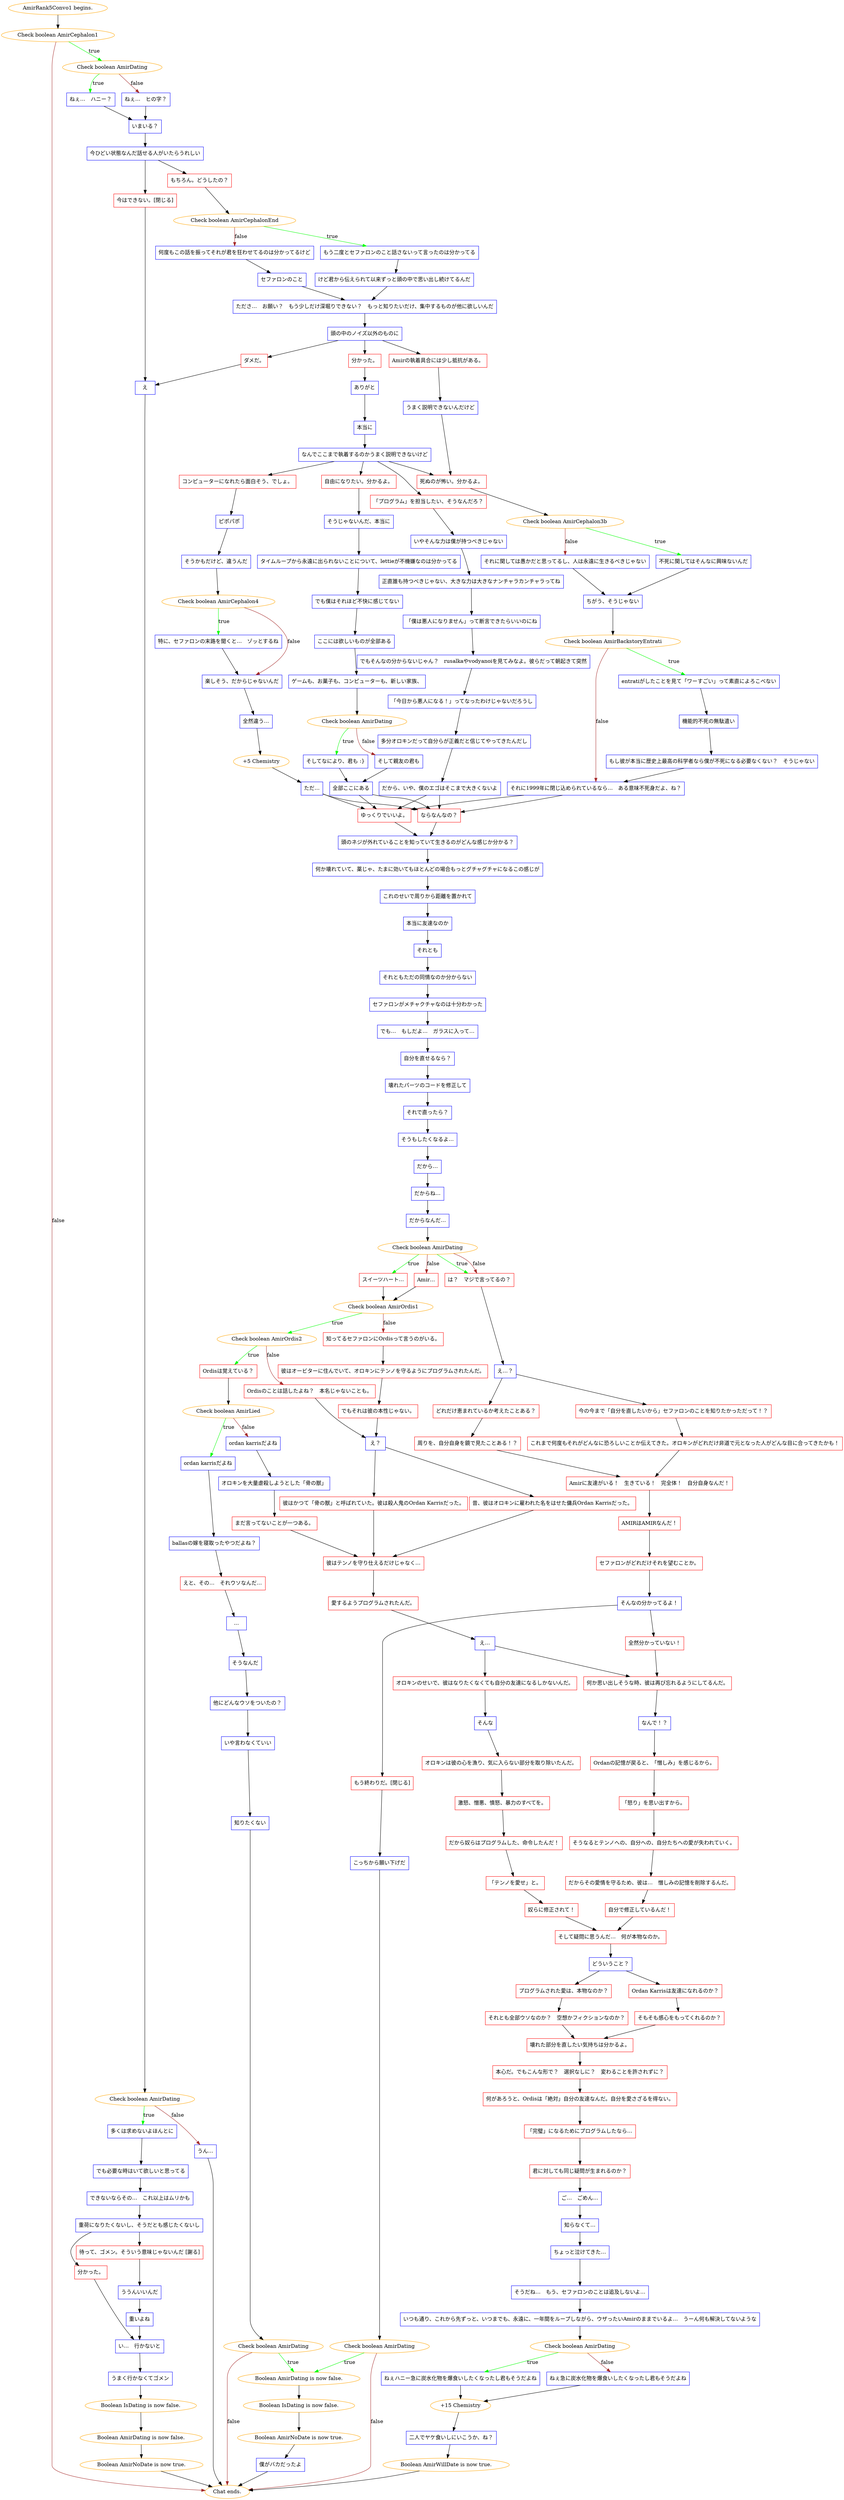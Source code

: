 digraph {
	"AmirRank5Convo1 begins." [color=orange];
		"AmirRank5Convo1 begins." -> j548119213;
	j548119213 [label="Check boolean AmirCephalon1",color=orange];
		j548119213 -> j222941914 [label=true,color=green];
		j548119213 -> "Chat ends." [label=false,color=brown];
	j222941914 [label="Check boolean AmirDating",color=orange];
		j222941914 -> j2972636614 [label=true,color=green];
		j222941914 -> j1935071659 [label=false,color=brown];
	"Chat ends." [color=orange];
	j2972636614 [label="ねぇ…　ハニー？",shape=box,color=blue];
		j2972636614 -> j801891884;
	j1935071659 [label="ねぇ…　ヒの字？",shape=box,color=blue];
		j1935071659 -> j801891884;
	j801891884 [label="いまいる？",shape=box,color=blue];
		j801891884 -> j2222563535;
	j2222563535 [label="今ひどい状態なんだ話せる人がいたらうれしい",shape=box,color=blue];
		j2222563535 -> j1733320654;
		j2222563535 -> j1408622647;
	j1733320654 [label="今はできない。[閉じる]",shape=box,color=red];
		j1733320654 -> j638695577;
	j1408622647 [label="もちろん。どうしたの？",shape=box,color=red];
		j1408622647 -> j20396458;
	j638695577 [label="え",shape=box,color=blue];
		j638695577 -> j674761093;
	j20396458 [label="Check boolean AmirCephalonEnd",color=orange];
		j20396458 -> j2767551644 [label=true,color=green];
		j20396458 -> j2405580824 [label=false,color=brown];
	j674761093 [label="Check boolean AmirDating",color=orange];
		j674761093 -> j837349338 [label=true,color=green];
		j674761093 -> j3979853055 [label=false,color=brown];
	j2767551644 [label="もう二度とセファロンのこと話さないって言ったのは分かってる",shape=box,color=blue];
		j2767551644 -> j3920836708;
	j2405580824 [label="何度もこの話を振ってそれが君を狂わせてるのは分かってるけど",shape=box,color=blue];
		j2405580824 -> j3157295232;
	j837349338 [label="多くは求めないよほんとに",shape=box,color=blue];
		j837349338 -> j3848078812;
	j3979853055 [label="うん…",shape=box,color=blue];
		j3979853055 -> "Chat ends.";
	j3920836708 [label="けど君から伝えられて以来ずっと頭の中で思い出し続けてるんだ",shape=box,color=blue];
		j3920836708 -> j2059041644;
	j3157295232 [label="セファロンのこと",shape=box,color=blue];
		j3157295232 -> j2059041644;
	j3848078812 [label="でも必要な時はいて欲しいと思ってる",shape=box,color=blue];
		j3848078812 -> j466195279;
	j2059041644 [label="たださ…　お願い？　もう少しだけ深堀りできない？　もっと知りたいだけ、集中するものが他に欲しいんだ",shape=box,color=blue];
		j2059041644 -> j3401311164;
	j466195279 [label="できないならその…　これ以上はムリかも",shape=box,color=blue];
		j466195279 -> j2399352167;
	j3401311164 [label="頭の中のノイズ以外のものに",shape=box,color=blue];
		j3401311164 -> j1816780274;
		j3401311164 -> j242849072;
		j3401311164 -> j1184776322;
	j2399352167 [label="重荷になりたくないし、そうだとも感じたくないし",shape=box,color=blue];
		j2399352167 -> j4152449842;
		j2399352167 -> j3729405144;
	j1816780274 [label="ダメだ。",shape=box,color=red];
		j1816780274 -> j638695577;
	j242849072 [label="分かった。",shape=box,color=red];
		j242849072 -> j4245068292;
	j1184776322 [label="Amirの執着具合には少し抵抗がある。",shape=box,color=red];
		j1184776322 -> j1875419061;
	j4152449842 [label="分かった。",shape=box,color=red];
		j4152449842 -> j1093143155;
	j3729405144 [label="待って、ゴメン。そういう意味じゃないんだ [謝る]",shape=box,color=red];
		j3729405144 -> j802495753;
	j4245068292 [label="ありがと",shape=box,color=blue];
		j4245068292 -> j2645549725;
	j1875419061 [label="うまく説明できないんだけど",shape=box,color=blue];
		j1875419061 -> j290575219;
	j1093143155 [label="い…　行かないと",shape=box,color=blue];
		j1093143155 -> j3293861359;
	j802495753 [label="ううんいいんだ",shape=box,color=blue];
		j802495753 -> j3983457601;
	j2645549725 [label="本当に",shape=box,color=blue];
		j2645549725 -> j2671597122;
	j290575219 [label="死ぬのが怖い。分かるよ。",shape=box,color=red];
		j290575219 -> j492228751;
	j3293861359 [label="うまく行かなくてゴメン",shape=box,color=blue];
		j3293861359 -> j2483279661;
	j3983457601 [label="重いよね",shape=box,color=blue];
		j3983457601 -> j1093143155;
	j2671597122 [label="なんでここまで執着するのかうまく説明できないけど",shape=box,color=blue];
		j2671597122 -> j290575219;
		j2671597122 -> j1144985530;
		j2671597122 -> j1510771328;
		j2671597122 -> j655468412;
	j492228751 [label="Check boolean AmirCephalon3b",color=orange];
		j492228751 -> j418342747 [label=true,color=green];
		j492228751 -> j2729538967 [label=false,color=brown];
	j2483279661 [label="Boolean IsDating is now false.",color=orange];
		j2483279661 -> j911677755;
	j1144985530 [label="自由になりたい。分かるよ。",shape=box,color=red];
		j1144985530 -> j2726219370;
	j1510771328 [label="「プログラム」を担当したい、そうなんだろ？",shape=box,color=red];
		j1510771328 -> j2130635555;
	j655468412 [label="コンピューターになれたら面白そう、でしょ。",shape=box,color=red];
		j655468412 -> j416159683;
	j418342747 [label="不死に関してはそんなに興味ないんだ",shape=box,color=blue];
		j418342747 -> j313489379;
	j2729538967 [label="それに関しては愚かだと思ってるし、人は永遠に生きるべきじゃない",shape=box,color=blue];
		j2729538967 -> j313489379;
	j911677755 [label="Boolean AmirDating is now false.",color=orange];
		j911677755 -> j1438323710;
	j2726219370 [label="そうじゃないんだ、本当に",shape=box,color=blue];
		j2726219370 -> j3323988572;
	j2130635555 [label="いやそんな力は僕が持つべきじゃない",shape=box,color=blue];
		j2130635555 -> j2290841733;
	j416159683 [label="ピポパポ",shape=box,color=blue];
		j416159683 -> j2650662731;
	j313489379 [label="ちがう、そうじゃない",shape=box,color=blue];
		j313489379 -> j427368731;
	j1438323710 [label="Boolean AmirNoDate is now true.",color=orange];
		j1438323710 -> "Chat ends.";
	j3323988572 [label="タイムループから永遠に出られないことについて、lettieが不機嫌なのは分かってる",shape=box,color=blue];
		j3323988572 -> j962802039;
	j2290841733 [label="正直誰も持つべきじゃない、大きな力は大きなナンチャラカンチャラってね",shape=box,color=blue];
		j2290841733 -> j375443385;
	j2650662731 [label="そうかもだけど、違うんだ",shape=box,color=blue];
		j2650662731 -> j3210509153;
	j427368731 [label="Check boolean AmirBackstoryEntrati",color=orange];
		j427368731 -> j227490848 [label=true,color=green];
		j427368731 -> j4009099648 [label=false,color=brown];
	j962802039 [label="でも僕はそれほど不快に感じてない",shape=box,color=blue];
		j962802039 -> j2578913418;
	j375443385 [label="「僕は悪人になりません」って断言できたらいいのにね",shape=box,color=blue];
		j375443385 -> j4138790390;
	j3210509153 [label="Check boolean AmirCephalon4",color=orange];
		j3210509153 -> j120930631 [label=true,color=green];
		j3210509153 -> j3678319698 [label=false,color=brown];
	j227490848 [label="entratiがしたことを見て「ワーすごい」って素直によろこべない",shape=box,color=blue];
		j227490848 -> j2132790798;
	j4009099648 [label="それに1999年に閉じ込められているなら…　ある意味不死身だよ、ね？",shape=box,color=blue];
		j4009099648 -> j153184776;
		j4009099648 -> j4074906140;
	j2578913418 [label="ここには欲しいものが全部ある",shape=box,color=blue];
		j2578913418 -> j87721454;
	j4138790390 [label="でもそんなの分からないじゃん？　rusalkaやvodyanoiを見てみなよ。彼らだって朝起きて突然",shape=box,color=blue];
		j4138790390 -> j772258733;
	j120930631 [label="特に、セファロンの末路を聞くと…　ゾッとするね",shape=box,color=blue];
		j120930631 -> j3678319698;
	j3678319698 [label="楽しそう、だからじゃないんだ",shape=box,color=blue];
		j3678319698 -> j3869515009;
	j2132790798 [label="機能的不死の無駄遣い",shape=box,color=blue];
		j2132790798 -> j810260667;
	j153184776 [label="ゆっくりでいいよ。",shape=box,color=red];
		j153184776 -> j518408728;
	j4074906140 [label="ならなんなの？",shape=box,color=red];
		j4074906140 -> j518408728;
	j87721454 [label="ゲームも、お菓子も、コンピューターも、新しい家族、",shape=box,color=blue];
		j87721454 -> j3960698465;
	j772258733 [label="「今日から悪人になる！」ってなったわけじゃないだろうし",shape=box,color=blue];
		j772258733 -> j4201793258;
	j3869515009 [label="全然違う…",shape=box,color=blue];
		j3869515009 -> j1113432116;
	j810260667 [label="もし彼が本当に歴史上最高の科学者なら僕が不死になる必要なくない？　そうじゃない",shape=box,color=blue];
		j810260667 -> j4009099648;
	j518408728 [label="頭のネジが外れていることを知っていて生きるのがどんな感じか分かる？",shape=box,color=blue];
		j518408728 -> j2807480592;
	j3960698465 [label="Check boolean AmirDating",color=orange];
		j3960698465 -> j1627941517 [label=true,color=green];
		j3960698465 -> j628760521 [label=false,color=brown];
	j4201793258 [label="多分オロキンだって自分らが正義だと信じてやってきたんだし",shape=box,color=blue];
		j4201793258 -> j3401694124;
	j1113432116 [label="+5 Chemistry",color=orange];
		j1113432116 -> j1328229571;
	j2807480592 [label="何か壊れていて、薬じゃ、たまに効いてもほとんどの場合もっとグチャグチャになるこの感じが",shape=box,color=blue];
		j2807480592 -> j3798061271;
	j1627941517 [label="そしてなにより、君も :}",shape=box,color=blue];
		j1627941517 -> j1040322607;
	j628760521 [label="そして親友の君も",shape=box,color=blue];
		j628760521 -> j1040322607;
	j3401694124 [label="だから、いや、僕のエゴはそこまで大きくないよ",shape=box,color=blue];
		j3401694124 -> j153184776;
		j3401694124 -> j4074906140;
	j1328229571 [label="ただ…",shape=box,color=blue];
		j1328229571 -> j153184776;
		j1328229571 -> j4074906140;
	j3798061271 [label="これのせいで周りから距離を置かれて",shape=box,color=blue];
		j3798061271 -> j3105036073;
	j1040322607 [label="全部ここにある",shape=box,color=blue];
		j1040322607 -> j153184776;
		j1040322607 -> j4074906140;
	j3105036073 [label="本当に友達なのか",shape=box,color=blue];
		j3105036073 -> j3526689860;
	j3526689860 [label="それとも",shape=box,color=blue];
		j3526689860 -> j4180254454;
	j4180254454 [label="それともただの同情なのか分からない",shape=box,color=blue];
		j4180254454 -> j2653812401;
	j2653812401 [label="セファロンがメチャクチャなのは十分わかった",shape=box,color=blue];
		j2653812401 -> j397822278;
	j397822278 [label="でも…　もしだよ…　ガラスに入って…",shape=box,color=blue];
		j397822278 -> j3573523600;
	j3573523600 [label="自分を直せるなら？",shape=box,color=blue];
		j3573523600 -> j3378805457;
	j3378805457 [label="壊れたパーツのコードを修正して",shape=box,color=blue];
		j3378805457 -> j891336124;
	j891336124 [label="それで直ったら？",shape=box,color=blue];
		j891336124 -> j275135897;
	j275135897 [label="そうもしたくなるよ…",shape=box,color=blue];
		j275135897 -> j619033009;
	j619033009 [label="だから…",shape=box,color=blue];
		j619033009 -> j3763814401;
	j3763814401 [label="だからね…",shape=box,color=blue];
		j3763814401 -> j4235076095;
	j4235076095 [label="だからなんだ…",shape=box,color=blue];
		j4235076095 -> j2665251816;
	j2665251816 [label="Check boolean AmirDating",color=orange];
		j2665251816 -> j3580399724 [label=true,color=green];
		j2665251816 -> j2493640090 [label=true,color=green];
		j2665251816 -> j2091629709 [label=false,color=brown];
		j2665251816 -> j2493640090 [label=false,color=brown];
	j3580399724 [label="スイーツハート…",shape=box,color=red];
		j3580399724 -> j3233125665;
	j2493640090 [label="は？　マジで言ってるの？",shape=box,color=red];
		j2493640090 -> j2366715949;
	j2091629709 [label="Amir…",shape=box,color=red];
		j2091629709 -> j3233125665;
	j3233125665 [label="Check boolean AmirOrdis1",color=orange];
		j3233125665 -> j2834773449 [label=true,color=green];
		j3233125665 -> j3799938742 [label=false,color=brown];
	j2366715949 [label="え…？",shape=box,color=blue];
		j2366715949 -> j306679820;
		j2366715949 -> j1891697891;
	j2834773449 [label="Check boolean AmirOrdis2",color=orange];
		j2834773449 -> j363906577 [label=true,color=green];
		j2834773449 -> j4124100093 [label=false,color=brown];
	j3799938742 [label="知ってるセファロンにOrdisって言うのがいる。",shape=box,color=red];
		j3799938742 -> j1204505909;
	j306679820 [label="今の今まで「自分を直したいから」セファロンのことを知りたかっただって！？",shape=box,color=red];
		j306679820 -> j1798516468;
	j1891697891 [label="どれだけ恵まれているか考えたことある？",shape=box,color=red];
		j1891697891 -> j2502857956;
	j363906577 [label="Ordisは覚えている？",shape=box,color=red];
		j363906577 -> j3415104230;
	j4124100093 [label="Ordisのことは話したよね？　本名じゃないことも。",shape=box,color=red];
		j4124100093 -> j558066758;
	j1204505909 [label="彼はオービターに住んでいて、オロキンにテンノを守るようにプログラムされたんだ。",shape=box,color=red];
		j1204505909 -> j2410422223;
	j1798516468 [label="これまで何度もそれがどんなに恐ろしいことか伝えてきた。オロキンがどれだけ非道で元となった人がどんな目に合ってきたかも！",shape=box,color=red];
		j1798516468 -> j1685779168;
	j2502857956 [label="周りを、自分自身を鏡で見たことある！？",shape=box,color=red];
		j2502857956 -> j1685779168;
	j3415104230 [label="Check boolean AmirLied",color=orange];
		j3415104230 -> j4281496303 [label=true,color=green];
		j3415104230 -> j2160405418 [label=false,color=brown];
	j558066758 [label="え？",shape=box,color=blue];
		j558066758 -> j1075092609;
		j558066758 -> j671487810;
	j2410422223 [label="でもそれは彼の本性じゃない。",shape=box,color=red];
		j2410422223 -> j558066758;
	j1685779168 [label="Amirに友達がいる！　生きている！　完全体！　自分自身なんだ！",shape=box,color=red];
		j1685779168 -> j1350192977;
	j4281496303 [label="ordan karrisだよね",shape=box,color=blue];
		j4281496303 -> j2430655967;
	j2160405418 [label="ordan karrisだよね",shape=box,color=blue];
		j2160405418 -> j3664808703;
	j1075092609 [label="彼はかつて「骨の獣」と呼ばれていた。彼は殺人鬼のOrdan Karrisだった。",shape=box,color=red];
		j1075092609 -> j736702321;
	j671487810 [label="昔、彼はオロキンに雇われた名をはせた傭兵Ordan Karrisだった。",shape=box,color=red];
		j671487810 -> j736702321;
	j1350192977 [label="AMIRはAMIRなんだ！",shape=box,color=red];
		j1350192977 -> j1462797298;
	j2430655967 [label="ballasの嫁を寝取ったやつだよね？",shape=box,color=blue];
		j2430655967 -> j13495845;
	j3664808703 [label="オロキンを大量虐殺しようとした「骨の獣」",shape=box,color=blue];
		j3664808703 -> j4215081807;
	j736702321 [label="彼はテンノを守り仕えるだけじゃなく…",shape=box,color=red];
		j736702321 -> j594910679;
	j1462797298 [label="セファロンがどれだけそれを望むことか。",shape=box,color=red];
		j1462797298 -> j3498261845;
	j13495845 [label="えと、その…　それウソなんだ…",shape=box,color=red];
		j13495845 -> j3128081362;
	j4215081807 [label="まだ言ってないことが一つある。",shape=box,color=red];
		j4215081807 -> j736702321;
	j594910679 [label="愛するようプログラムされたんだ。",shape=box,color=red];
		j594910679 -> j1930283558;
	j3498261845 [label="そんなの分かってるよ！",shape=box,color=blue];
		j3498261845 -> j438714827;
		j3498261845 -> j2262773437;
	j3128081362 [label="...",shape=box,color=blue];
		j3128081362 -> j3388765196;
	j1930283558 [label="え…",shape=box,color=blue];
		j1930283558 -> j3797379166;
		j1930283558 -> j360411664;
	j438714827 [label="もう終わりだ。[閉じる]",shape=box,color=red];
		j438714827 -> j3624342797;
	j2262773437 [label="全然分かっていない！",shape=box,color=red];
		j2262773437 -> j360411664;
	j3388765196 [label="そうなんだ",shape=box,color=blue];
		j3388765196 -> j3775686412;
	j3797379166 [label="オロキンのせいで、彼はなりたくなくても自分の友達になるしかないんだ。",shape=box,color=red];
		j3797379166 -> j1327362831;
	j360411664 [label="何か思い出しそうな時、彼は再び忘れるようにしてるんだ。",shape=box,color=red];
		j360411664 -> j3238458067;
	j3624342797 [label="こっちから願い下げだ",shape=box,color=blue];
		j3624342797 -> j3876333833;
	j3775686412 [label="他にどんなウソをついたの？",shape=box,color=blue];
		j3775686412 -> j1494988843;
	j1327362831 [label="そんな",shape=box,color=blue];
		j1327362831 -> j1587501931;
	j3238458067 [label="なんで！？",shape=box,color=blue];
		j3238458067 -> j2446655068;
	j3876333833 [label="Check boolean AmirDating",color=orange];
		j3876333833 -> j3855829124 [label=true,color=green];
		j3876333833 -> "Chat ends." [label=false,color=brown];
	j1494988843 [label="いや言わなくていい",shape=box,color=blue];
		j1494988843 -> j2989686284;
	j1587501931 [label="オロキンは彼の心を漁り、気に入らない部分を取り除いたんだ。",shape=box,color=red];
		j1587501931 -> j3323951555;
	j2446655068 [label="Ordanの記憶が戻ると、「憎しみ」を感じるから。",shape=box,color=red];
		j2446655068 -> j717614121;
	j3855829124 [label="Boolean AmirDating is now false.",color=orange];
		j3855829124 -> j1923577812;
	j2989686284 [label="知りたくない",shape=box,color=blue];
		j2989686284 -> j532489223;
	j3323951555 [label="激怒、憎悪、憤怒、暴力のすべてを。",shape=box,color=red];
		j3323951555 -> j2311370352;
	j717614121 [label="「怒り」を思い出すから。",shape=box,color=red];
		j717614121 -> j1099416829;
	j1923577812 [label="Boolean IsDating is now false.",color=orange];
		j1923577812 -> j314186896;
	j532489223 [label="Check boolean AmirDating",color=orange];
		j532489223 -> j3855829124 [label=true,color=green];
		j532489223 -> "Chat ends." [label=false,color=brown];
	j2311370352 [label="だから奴らはプログラムした、命令したんだ！",shape=box,color=red];
		j2311370352 -> j2407295638;
	j1099416829 [label="そうなるとテンノへの、自分への、自分たちへの愛が失われていく。",shape=box,color=red];
		j1099416829 -> j1546593074;
	j314186896 [label="Boolean AmirNoDate is now true.",color=orange];
		j314186896 -> j109828854;
	j2407295638 [label="「テンノを愛せ」と。",shape=box,color=red];
		j2407295638 -> j1169068499;
	j1546593074 [label="だからその愛情を守るため、彼は…　憎しみの記憶を削除するんだ。",shape=box,color=red];
		j1546593074 -> j1912139404;
	j109828854 [label="僕がバカだったよ",shape=box,color=blue];
		j109828854 -> "Chat ends.";
	j1169068499 [label="奴らに修正されて！",shape=box,color=red];
		j1169068499 -> j134184955;
	j1912139404 [label="自分で修正しているんだ！",shape=box,color=red];
		j1912139404 -> j134184955;
	j134184955 [label="そして疑問に思うんだ…　何が本物なのか。",shape=box,color=red];
		j134184955 -> j2696465373;
	j2696465373 [label="どういうこと？",shape=box,color=blue];
		j2696465373 -> j4115958456;
		j2696465373 -> j2924978431;
	j4115958456 [label="Ordan Karrisは友達になれるのか？",shape=box,color=red];
		j4115958456 -> j3463618479;
	j2924978431 [label="プログラムされた愛は、本物なのか？",shape=box,color=red];
		j2924978431 -> j1485501563;
	j3463618479 [label="そもそも感心をもってくれるのか？",shape=box,color=red];
		j3463618479 -> j1356507711;
	j1485501563 [label="それとも全部ウソなのか？　空想かフィクションなのか？",shape=box,color=red];
		j1485501563 -> j1356507711;
	j1356507711 [label="壊れた部分を直したい気持ちは分かるよ。",shape=box,color=red];
		j1356507711 -> j2945817662;
	j2945817662 [label="本心だ。でもこんな形で？　選択なしに？　変わることを許されずに？",shape=box,color=red];
		j2945817662 -> j1519736641;
	j1519736641 [label="何があろうと、Ordisは「絶対」自分の友達なんだ。自分を愛さざるを得ない。",shape=box,color=red];
		j1519736641 -> j1269709568;
	j1269709568 [label="「完璧」になるためにプログラムしたなら…",shape=box,color=red];
		j1269709568 -> j1752327353;
	j1752327353 [label="君に対しても同じ疑問が生まれるのか？",shape=box,color=red];
		j1752327353 -> j2845946219;
	j2845946219 [label="ご…　ごめん…",shape=box,color=blue];
		j2845946219 -> j3754682540;
	j3754682540 [label="知らなくて…",shape=box,color=blue];
		j3754682540 -> j79484701;
	j79484701 [label="ちょっと泣けてきた…",shape=box,color=blue];
		j79484701 -> j468170988;
	j468170988 [label="そうだね…　もう、セファロンのことは追及しないよ…",shape=box,color=blue];
		j468170988 -> j3982986564;
	j3982986564 [label="いつも通り、これから先ずっと、いつまでも、永遠に、一年間をループしながら、ウザったいAmirのままでいるよ…　うーん何も解決してないような",shape=box,color=blue];
		j3982986564 -> j1832888177;
	j1832888177 [label="Check boolean AmirDating",color=orange];
		j1832888177 -> j4066201237 [label=true,color=green];
		j1832888177 -> j3531046936 [label=false,color=brown];
	j4066201237 [label="ねぇハニー急に炭水化物を爆食いしたくなったし君もそうだよね",shape=box,color=blue];
		j4066201237 -> j1262605439;
	j3531046936 [label="ねぇ急に炭水化物を爆食いしたくなったし君もそうだよね",shape=box,color=blue];
		j3531046936 -> j1262605439;
	j1262605439 [label="+15 Chemistry",color=orange];
		j1262605439 -> j2212294982;
	j2212294982 [label="二人でヤケ食いしにいこうか、ね？",shape=box,color=blue];
		j2212294982 -> j1538486228;
	j1538486228 [label="Boolean AmirWillDate is now true.",color=orange];
		j1538486228 -> "Chat ends.";
}